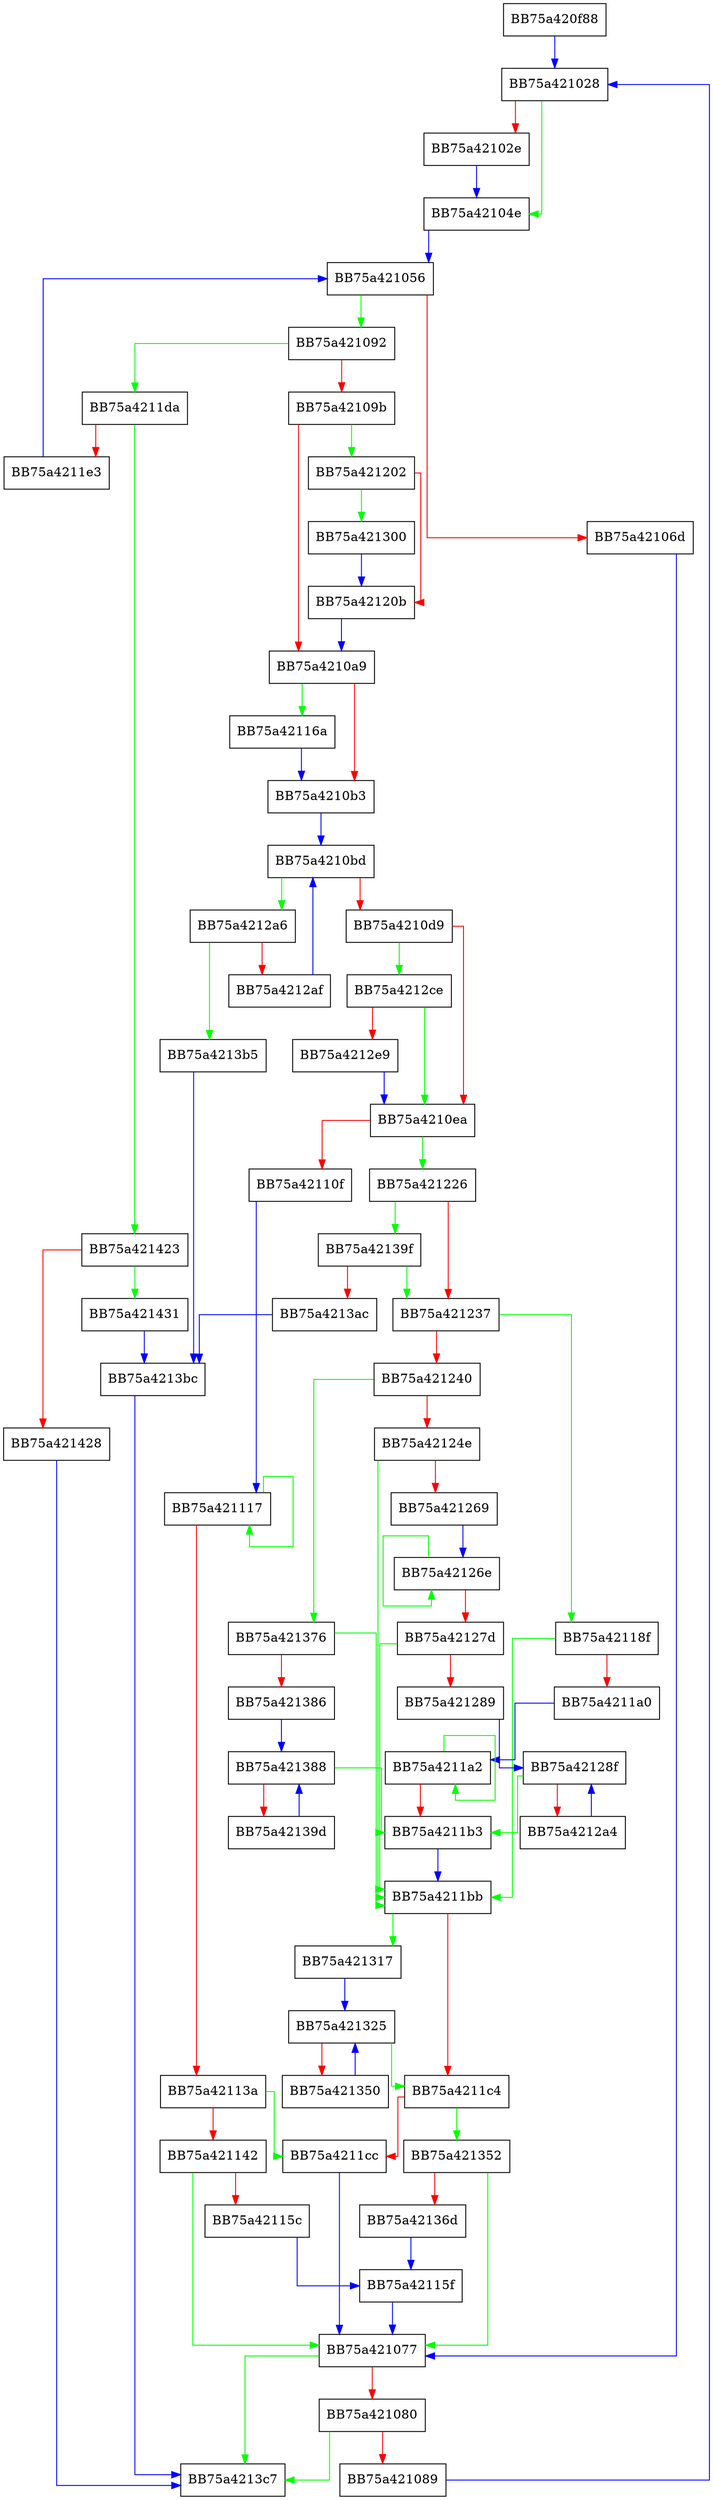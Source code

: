 digraph inflate_fast {
  node [shape="box"];
  graph [splines=ortho];
  BB75a420f88 -> BB75a421028 [color="blue"];
  BB75a421028 -> BB75a42104e [color="green"];
  BB75a421028 -> BB75a42102e [color="red"];
  BB75a42102e -> BB75a42104e [color="blue"];
  BB75a42104e -> BB75a421056 [color="blue"];
  BB75a421056 -> BB75a421092 [color="green"];
  BB75a421056 -> BB75a42106d [color="red"];
  BB75a42106d -> BB75a421077 [color="blue"];
  BB75a421077 -> BB75a4213c7 [color="green"];
  BB75a421077 -> BB75a421080 [color="red"];
  BB75a421080 -> BB75a4213c7 [color="green"];
  BB75a421080 -> BB75a421089 [color="red"];
  BB75a421089 -> BB75a421028 [color="blue"];
  BB75a421092 -> BB75a4211da [color="green"];
  BB75a421092 -> BB75a42109b [color="red"];
  BB75a42109b -> BB75a421202 [color="green"];
  BB75a42109b -> BB75a4210a9 [color="red"];
  BB75a4210a9 -> BB75a42116a [color="green"];
  BB75a4210a9 -> BB75a4210b3 [color="red"];
  BB75a4210b3 -> BB75a4210bd [color="blue"];
  BB75a4210bd -> BB75a4212a6 [color="green"];
  BB75a4210bd -> BB75a4210d9 [color="red"];
  BB75a4210d9 -> BB75a4212ce [color="green"];
  BB75a4210d9 -> BB75a4210ea [color="red"];
  BB75a4210ea -> BB75a421226 [color="green"];
  BB75a4210ea -> BB75a42110f [color="red"];
  BB75a42110f -> BB75a421117 [color="blue"];
  BB75a421117 -> BB75a421117 [color="green"];
  BB75a421117 -> BB75a42113a [color="red"];
  BB75a42113a -> BB75a4211cc [color="green"];
  BB75a42113a -> BB75a421142 [color="red"];
  BB75a421142 -> BB75a421077 [color="green"];
  BB75a421142 -> BB75a42115c [color="red"];
  BB75a42115c -> BB75a42115f [color="blue"];
  BB75a42115f -> BB75a421077 [color="blue"];
  BB75a42116a -> BB75a4210b3 [color="blue"];
  BB75a42118f -> BB75a4211bb [color="green"];
  BB75a42118f -> BB75a4211a0 [color="red"];
  BB75a4211a0 -> BB75a4211a2 [color="blue"];
  BB75a4211a2 -> BB75a4211a2 [color="green"];
  BB75a4211a2 -> BB75a4211b3 [color="red"];
  BB75a4211b3 -> BB75a4211bb [color="blue"];
  BB75a4211bb -> BB75a421317 [color="green"];
  BB75a4211bb -> BB75a4211c4 [color="red"];
  BB75a4211c4 -> BB75a421352 [color="green"];
  BB75a4211c4 -> BB75a4211cc [color="red"];
  BB75a4211cc -> BB75a421077 [color="blue"];
  BB75a4211da -> BB75a421423 [color="green"];
  BB75a4211da -> BB75a4211e3 [color="red"];
  BB75a4211e3 -> BB75a421056 [color="blue"];
  BB75a421202 -> BB75a421300 [color="green"];
  BB75a421202 -> BB75a42120b [color="red"];
  BB75a42120b -> BB75a4210a9 [color="blue"];
  BB75a421226 -> BB75a42139f [color="green"];
  BB75a421226 -> BB75a421237 [color="red"];
  BB75a421237 -> BB75a42118f [color="green"];
  BB75a421237 -> BB75a421240 [color="red"];
  BB75a421240 -> BB75a421376 [color="green"];
  BB75a421240 -> BB75a42124e [color="red"];
  BB75a42124e -> BB75a4211bb [color="green"];
  BB75a42124e -> BB75a421269 [color="red"];
  BB75a421269 -> BB75a42126e [color="blue"];
  BB75a42126e -> BB75a42126e [color="green"];
  BB75a42126e -> BB75a42127d [color="red"];
  BB75a42127d -> BB75a4211bb [color="green"];
  BB75a42127d -> BB75a421289 [color="red"];
  BB75a421289 -> BB75a42128f [color="blue"];
  BB75a42128f -> BB75a4211b3 [color="green"];
  BB75a42128f -> BB75a4212a4 [color="red"];
  BB75a4212a4 -> BB75a42128f [color="blue"];
  BB75a4212a6 -> BB75a4213b5 [color="green"];
  BB75a4212a6 -> BB75a4212af [color="red"];
  BB75a4212af -> BB75a4210bd [color="blue"];
  BB75a4212ce -> BB75a4210ea [color="green"];
  BB75a4212ce -> BB75a4212e9 [color="red"];
  BB75a4212e9 -> BB75a4210ea [color="blue"];
  BB75a421300 -> BB75a42120b [color="blue"];
  BB75a421317 -> BB75a421325 [color="blue"];
  BB75a421325 -> BB75a4211c4 [color="green"];
  BB75a421325 -> BB75a421350 [color="red"];
  BB75a421350 -> BB75a421325 [color="blue"];
  BB75a421352 -> BB75a421077 [color="green"];
  BB75a421352 -> BB75a42136d [color="red"];
  BB75a42136d -> BB75a42115f [color="blue"];
  BB75a421376 -> BB75a4211bb [color="green"];
  BB75a421376 -> BB75a421386 [color="red"];
  BB75a421386 -> BB75a421388 [color="blue"];
  BB75a421388 -> BB75a4211b3 [color="green"];
  BB75a421388 -> BB75a42139d [color="red"];
  BB75a42139d -> BB75a421388 [color="blue"];
  BB75a42139f -> BB75a421237 [color="green"];
  BB75a42139f -> BB75a4213ac [color="red"];
  BB75a4213ac -> BB75a4213bc [color="blue"];
  BB75a4213b5 -> BB75a4213bc [color="blue"];
  BB75a4213bc -> BB75a4213c7 [color="blue"];
  BB75a421423 -> BB75a421431 [color="green"];
  BB75a421423 -> BB75a421428 [color="red"];
  BB75a421428 -> BB75a4213c7 [color="blue"];
  BB75a421431 -> BB75a4213bc [color="blue"];
}